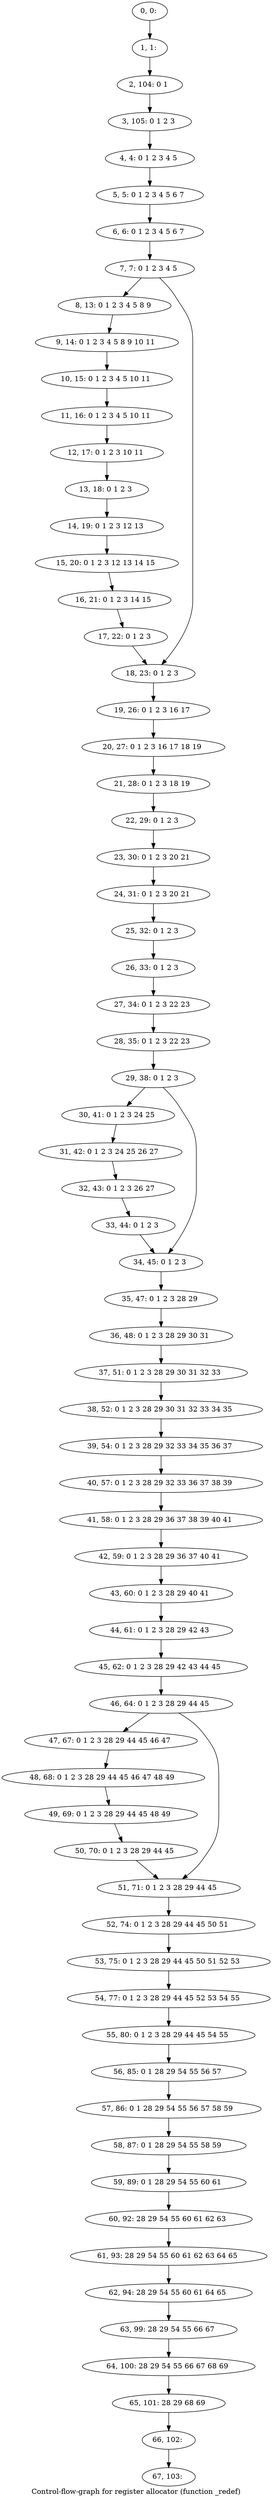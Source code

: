 digraph G {
graph [label="Control-flow-graph for register allocator (function _redef)"]
0[label="0, 0: "];
1[label="1, 1: "];
2[label="2, 104: 0 1 "];
3[label="3, 105: 0 1 2 3 "];
4[label="4, 4: 0 1 2 3 4 5 "];
5[label="5, 5: 0 1 2 3 4 5 6 7 "];
6[label="6, 6: 0 1 2 3 4 5 6 7 "];
7[label="7, 7: 0 1 2 3 4 5 "];
8[label="8, 13: 0 1 2 3 4 5 8 9 "];
9[label="9, 14: 0 1 2 3 4 5 8 9 10 11 "];
10[label="10, 15: 0 1 2 3 4 5 10 11 "];
11[label="11, 16: 0 1 2 3 4 5 10 11 "];
12[label="12, 17: 0 1 2 3 10 11 "];
13[label="13, 18: 0 1 2 3 "];
14[label="14, 19: 0 1 2 3 12 13 "];
15[label="15, 20: 0 1 2 3 12 13 14 15 "];
16[label="16, 21: 0 1 2 3 14 15 "];
17[label="17, 22: 0 1 2 3 "];
18[label="18, 23: 0 1 2 3 "];
19[label="19, 26: 0 1 2 3 16 17 "];
20[label="20, 27: 0 1 2 3 16 17 18 19 "];
21[label="21, 28: 0 1 2 3 18 19 "];
22[label="22, 29: 0 1 2 3 "];
23[label="23, 30: 0 1 2 3 20 21 "];
24[label="24, 31: 0 1 2 3 20 21 "];
25[label="25, 32: 0 1 2 3 "];
26[label="26, 33: 0 1 2 3 "];
27[label="27, 34: 0 1 2 3 22 23 "];
28[label="28, 35: 0 1 2 3 22 23 "];
29[label="29, 38: 0 1 2 3 "];
30[label="30, 41: 0 1 2 3 24 25 "];
31[label="31, 42: 0 1 2 3 24 25 26 27 "];
32[label="32, 43: 0 1 2 3 26 27 "];
33[label="33, 44: 0 1 2 3 "];
34[label="34, 45: 0 1 2 3 "];
35[label="35, 47: 0 1 2 3 28 29 "];
36[label="36, 48: 0 1 2 3 28 29 30 31 "];
37[label="37, 51: 0 1 2 3 28 29 30 31 32 33 "];
38[label="38, 52: 0 1 2 3 28 29 30 31 32 33 34 35 "];
39[label="39, 54: 0 1 2 3 28 29 32 33 34 35 36 37 "];
40[label="40, 57: 0 1 2 3 28 29 32 33 36 37 38 39 "];
41[label="41, 58: 0 1 2 3 28 29 36 37 38 39 40 41 "];
42[label="42, 59: 0 1 2 3 28 29 36 37 40 41 "];
43[label="43, 60: 0 1 2 3 28 29 40 41 "];
44[label="44, 61: 0 1 2 3 28 29 42 43 "];
45[label="45, 62: 0 1 2 3 28 29 42 43 44 45 "];
46[label="46, 64: 0 1 2 3 28 29 44 45 "];
47[label="47, 67: 0 1 2 3 28 29 44 45 46 47 "];
48[label="48, 68: 0 1 2 3 28 29 44 45 46 47 48 49 "];
49[label="49, 69: 0 1 2 3 28 29 44 45 48 49 "];
50[label="50, 70: 0 1 2 3 28 29 44 45 "];
51[label="51, 71: 0 1 2 3 28 29 44 45 "];
52[label="52, 74: 0 1 2 3 28 29 44 45 50 51 "];
53[label="53, 75: 0 1 2 3 28 29 44 45 50 51 52 53 "];
54[label="54, 77: 0 1 2 3 28 29 44 45 52 53 54 55 "];
55[label="55, 80: 0 1 2 3 28 29 44 45 54 55 "];
56[label="56, 85: 0 1 28 29 54 55 56 57 "];
57[label="57, 86: 0 1 28 29 54 55 56 57 58 59 "];
58[label="58, 87: 0 1 28 29 54 55 58 59 "];
59[label="59, 89: 0 1 28 29 54 55 60 61 "];
60[label="60, 92: 28 29 54 55 60 61 62 63 "];
61[label="61, 93: 28 29 54 55 60 61 62 63 64 65 "];
62[label="62, 94: 28 29 54 55 60 61 64 65 "];
63[label="63, 99: 28 29 54 55 66 67 "];
64[label="64, 100: 28 29 54 55 66 67 68 69 "];
65[label="65, 101: 28 29 68 69 "];
66[label="66, 102: "];
67[label="67, 103: "];
0->1 ;
1->2 ;
2->3 ;
3->4 ;
4->5 ;
5->6 ;
6->7 ;
7->8 ;
7->18 ;
8->9 ;
9->10 ;
10->11 ;
11->12 ;
12->13 ;
13->14 ;
14->15 ;
15->16 ;
16->17 ;
17->18 ;
18->19 ;
19->20 ;
20->21 ;
21->22 ;
22->23 ;
23->24 ;
24->25 ;
25->26 ;
26->27 ;
27->28 ;
28->29 ;
29->30 ;
29->34 ;
30->31 ;
31->32 ;
32->33 ;
33->34 ;
34->35 ;
35->36 ;
36->37 ;
37->38 ;
38->39 ;
39->40 ;
40->41 ;
41->42 ;
42->43 ;
43->44 ;
44->45 ;
45->46 ;
46->47 ;
46->51 ;
47->48 ;
48->49 ;
49->50 ;
50->51 ;
51->52 ;
52->53 ;
53->54 ;
54->55 ;
55->56 ;
56->57 ;
57->58 ;
58->59 ;
59->60 ;
60->61 ;
61->62 ;
62->63 ;
63->64 ;
64->65 ;
65->66 ;
66->67 ;
}
